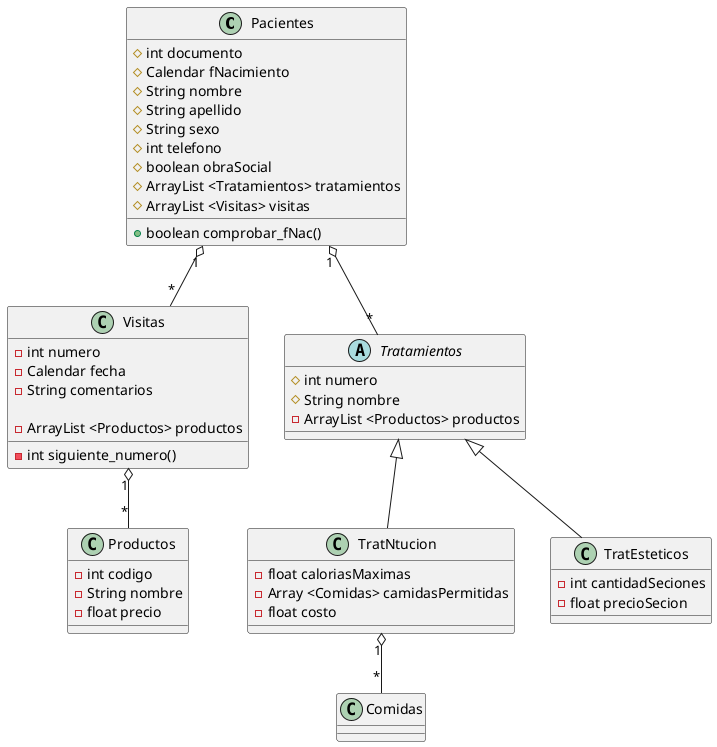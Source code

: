 @startuml

class Pacientes {
# int documento
# Calendar fNacimiento
# String nombre
# String apellido
# String sexo
# int telefono
# boolean obraSocial
# ArrayList <Tratamientos> tratamientos
# ArrayList <Visitas> visitas

+ boolean comprobar_fNac()
}

class Visitas {
- int numero
- Calendar fecha
- String comentarios

- ArrayList <Productos> productos

- int siguiente_numero()
}

abstract class Tratamientos {
# int numero
# String nombre
- ArrayList <Productos> productos
}

class TratNtucion extends Tratamientos {
- float caloriasMaximas
- Array <Comidas> camidasPermitidas
- float costo
}

class TratEsteticos extends Tratamientos {
- int cantidadSeciones
- float precioSecion
}

class Comidas {
}

class Productos {
- int codigo
- String nombre
- float precio
}


TratNtucion "1" o-- "*" Comidas
Pacientes "1" o-- "*" Tratamientos
Pacientes "1" o-- "*" Visitas
Visitas "1" o-- "*" Productos

@enduml